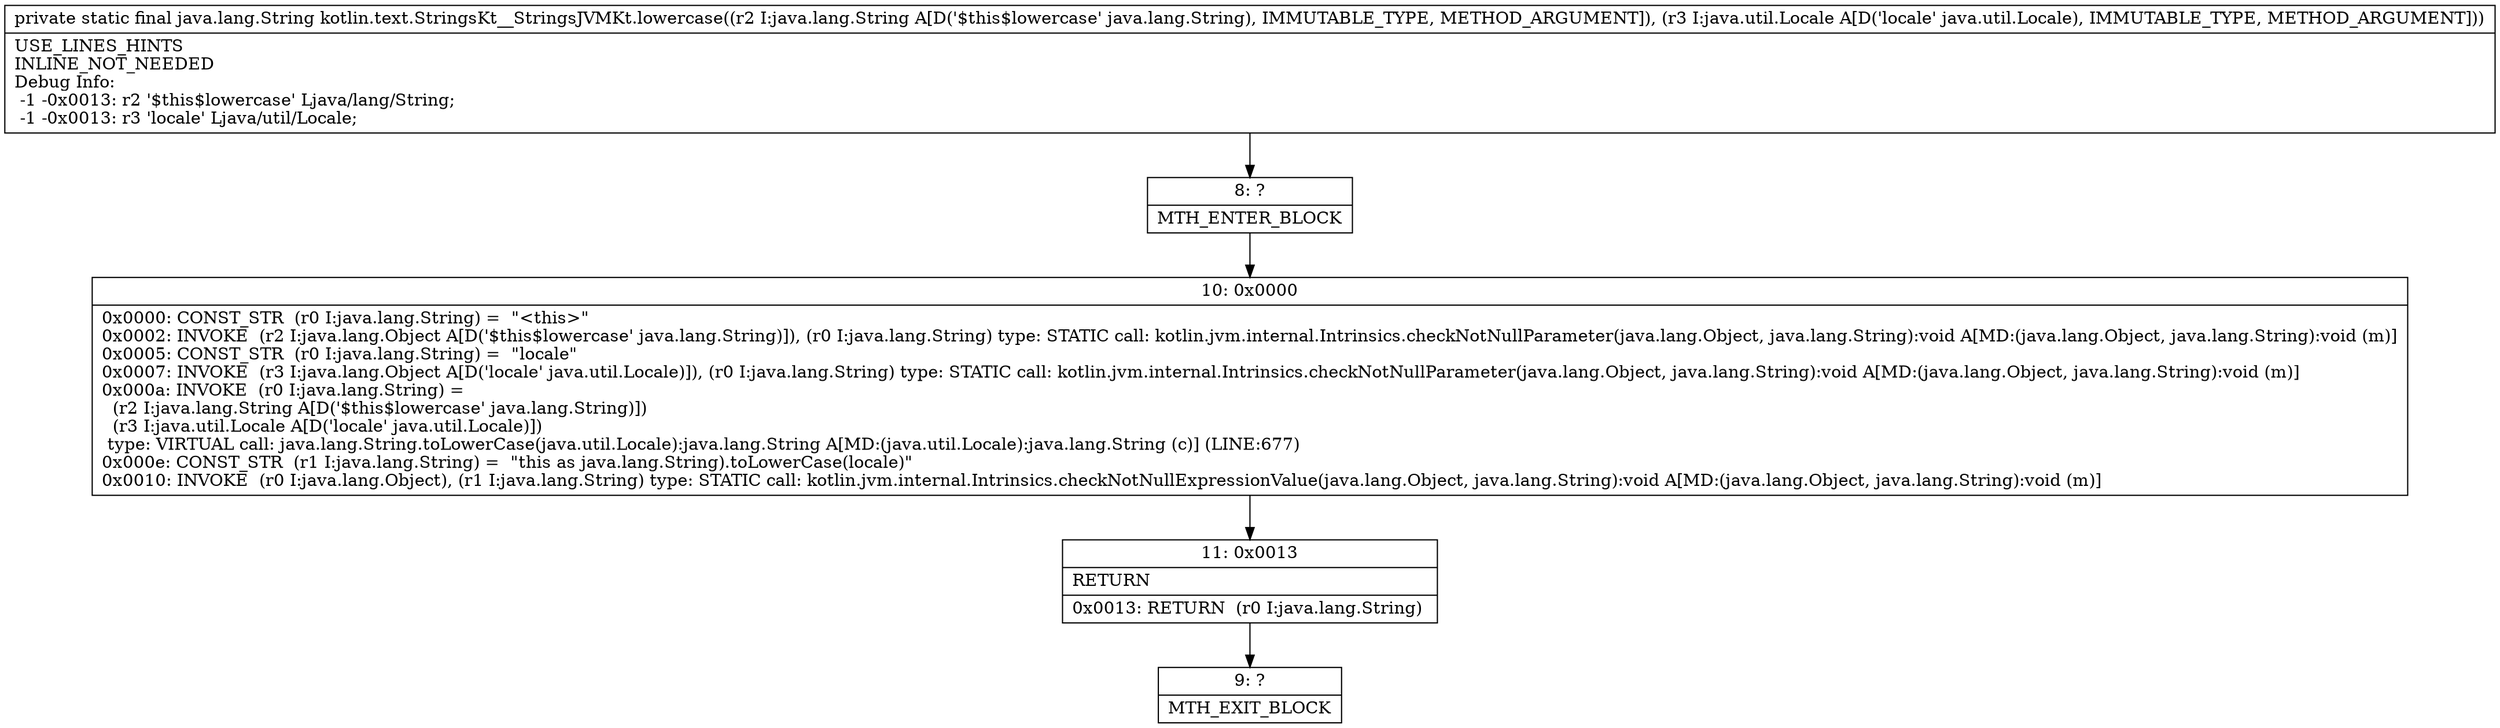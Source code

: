 digraph "CFG forkotlin.text.StringsKt__StringsJVMKt.lowercase(Ljava\/lang\/String;Ljava\/util\/Locale;)Ljava\/lang\/String;" {
Node_8 [shape=record,label="{8\:\ ?|MTH_ENTER_BLOCK\l}"];
Node_10 [shape=record,label="{10\:\ 0x0000|0x0000: CONST_STR  (r0 I:java.lang.String) =  \"\<this\>\" \l0x0002: INVOKE  (r2 I:java.lang.Object A[D('$this$lowercase' java.lang.String)]), (r0 I:java.lang.String) type: STATIC call: kotlin.jvm.internal.Intrinsics.checkNotNullParameter(java.lang.Object, java.lang.String):void A[MD:(java.lang.Object, java.lang.String):void (m)]\l0x0005: CONST_STR  (r0 I:java.lang.String) =  \"locale\" \l0x0007: INVOKE  (r3 I:java.lang.Object A[D('locale' java.util.Locale)]), (r0 I:java.lang.String) type: STATIC call: kotlin.jvm.internal.Intrinsics.checkNotNullParameter(java.lang.Object, java.lang.String):void A[MD:(java.lang.Object, java.lang.String):void (m)]\l0x000a: INVOKE  (r0 I:java.lang.String) = \l  (r2 I:java.lang.String A[D('$this$lowercase' java.lang.String)])\l  (r3 I:java.util.Locale A[D('locale' java.util.Locale)])\l type: VIRTUAL call: java.lang.String.toLowerCase(java.util.Locale):java.lang.String A[MD:(java.util.Locale):java.lang.String (c)] (LINE:677)\l0x000e: CONST_STR  (r1 I:java.lang.String) =  \"this as java.lang.String).toLowerCase(locale)\" \l0x0010: INVOKE  (r0 I:java.lang.Object), (r1 I:java.lang.String) type: STATIC call: kotlin.jvm.internal.Intrinsics.checkNotNullExpressionValue(java.lang.Object, java.lang.String):void A[MD:(java.lang.Object, java.lang.String):void (m)]\l}"];
Node_11 [shape=record,label="{11\:\ 0x0013|RETURN\l|0x0013: RETURN  (r0 I:java.lang.String) \l}"];
Node_9 [shape=record,label="{9\:\ ?|MTH_EXIT_BLOCK\l}"];
MethodNode[shape=record,label="{private static final java.lang.String kotlin.text.StringsKt__StringsJVMKt.lowercase((r2 I:java.lang.String A[D('$this$lowercase' java.lang.String), IMMUTABLE_TYPE, METHOD_ARGUMENT]), (r3 I:java.util.Locale A[D('locale' java.util.Locale), IMMUTABLE_TYPE, METHOD_ARGUMENT]))  | USE_LINES_HINTS\lINLINE_NOT_NEEDED\lDebug Info:\l  \-1 \-0x0013: r2 '$this$lowercase' Ljava\/lang\/String;\l  \-1 \-0x0013: r3 'locale' Ljava\/util\/Locale;\l}"];
MethodNode -> Node_8;Node_8 -> Node_10;
Node_10 -> Node_11;
Node_11 -> Node_9;
}

